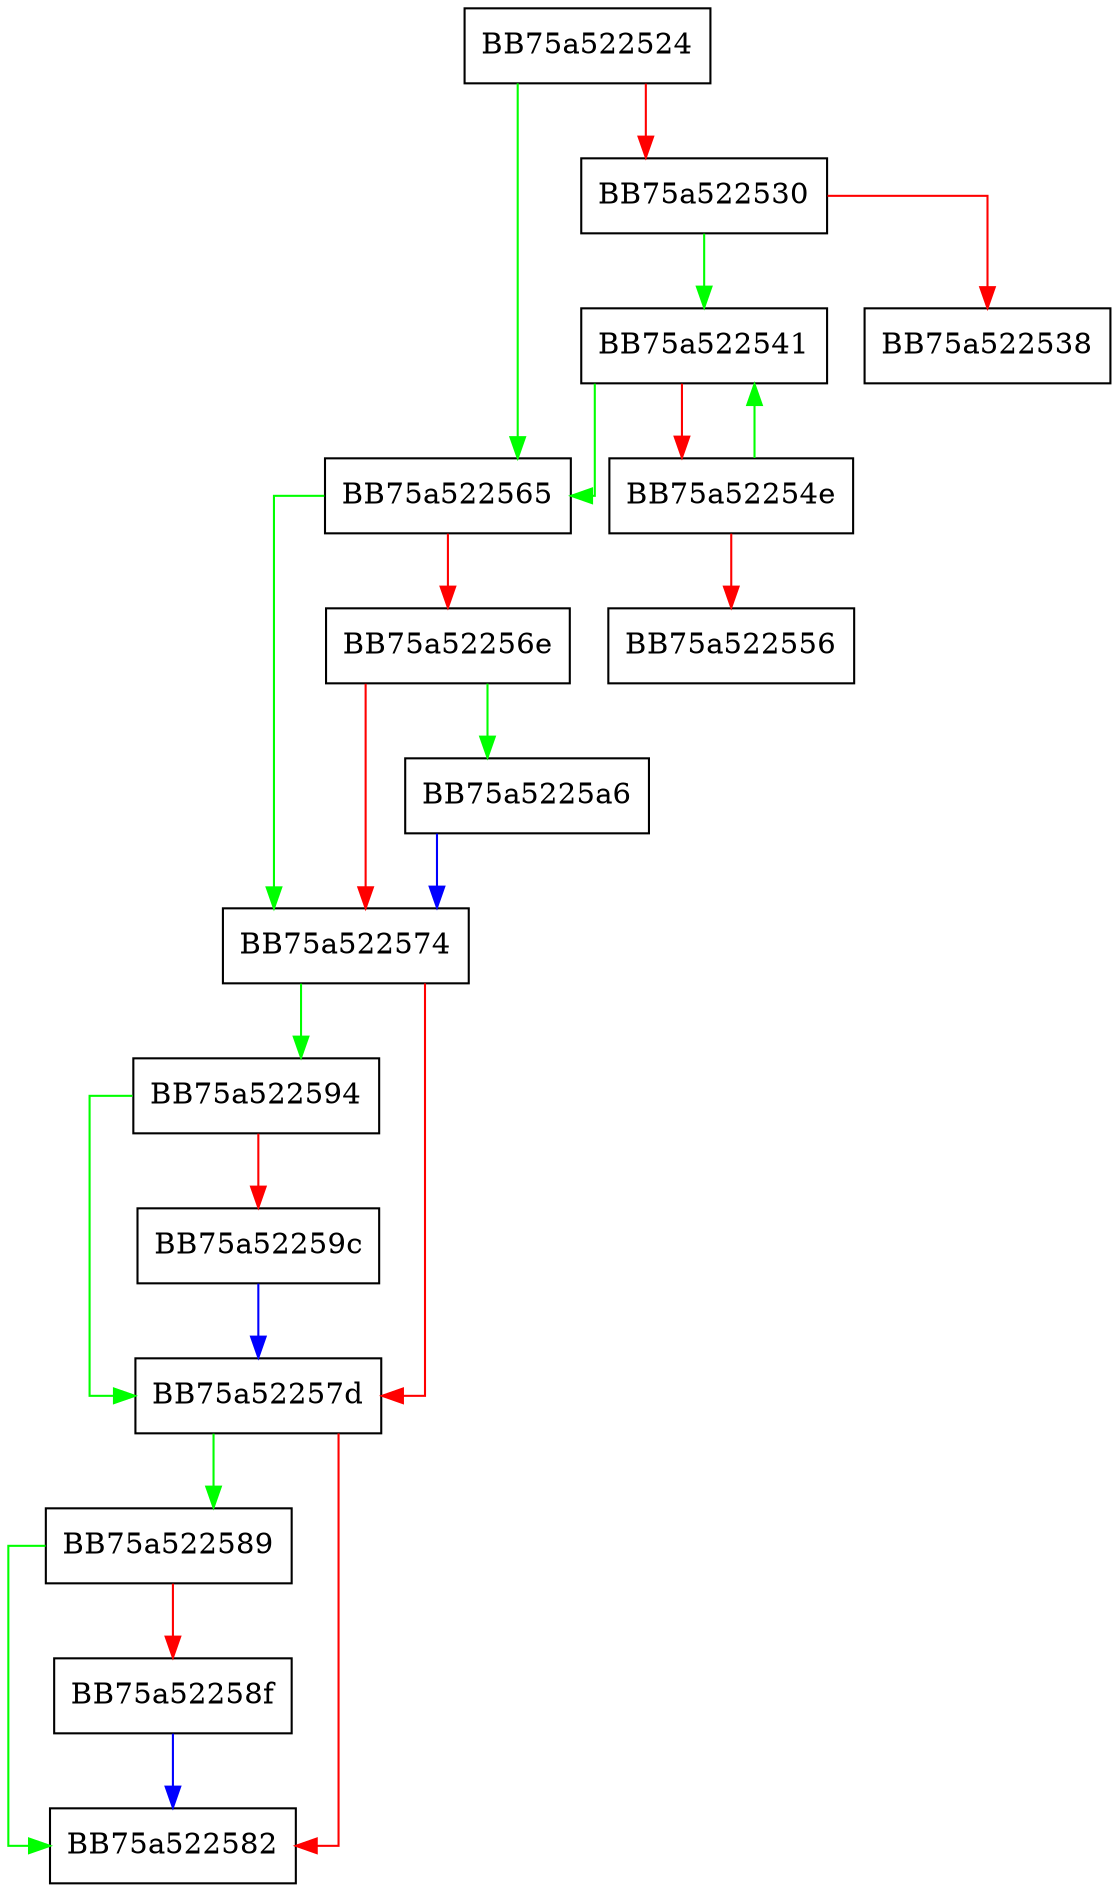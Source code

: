 digraph ZSTD_count {
  node [shape="box"];
  graph [splines=ortho];
  BB75a522524 -> BB75a522565 [color="green"];
  BB75a522524 -> BB75a522530 [color="red"];
  BB75a522530 -> BB75a522541 [color="green"];
  BB75a522530 -> BB75a522538 [color="red"];
  BB75a522541 -> BB75a522565 [color="green"];
  BB75a522541 -> BB75a52254e [color="red"];
  BB75a52254e -> BB75a522541 [color="green"];
  BB75a52254e -> BB75a522556 [color="red"];
  BB75a522565 -> BB75a522574 [color="green"];
  BB75a522565 -> BB75a52256e [color="red"];
  BB75a52256e -> BB75a5225a6 [color="green"];
  BB75a52256e -> BB75a522574 [color="red"];
  BB75a522574 -> BB75a522594 [color="green"];
  BB75a522574 -> BB75a52257d [color="red"];
  BB75a52257d -> BB75a522589 [color="green"];
  BB75a52257d -> BB75a522582 [color="red"];
  BB75a522589 -> BB75a522582 [color="green"];
  BB75a522589 -> BB75a52258f [color="red"];
  BB75a52258f -> BB75a522582 [color="blue"];
  BB75a522594 -> BB75a52257d [color="green"];
  BB75a522594 -> BB75a52259c [color="red"];
  BB75a52259c -> BB75a52257d [color="blue"];
  BB75a5225a6 -> BB75a522574 [color="blue"];
}